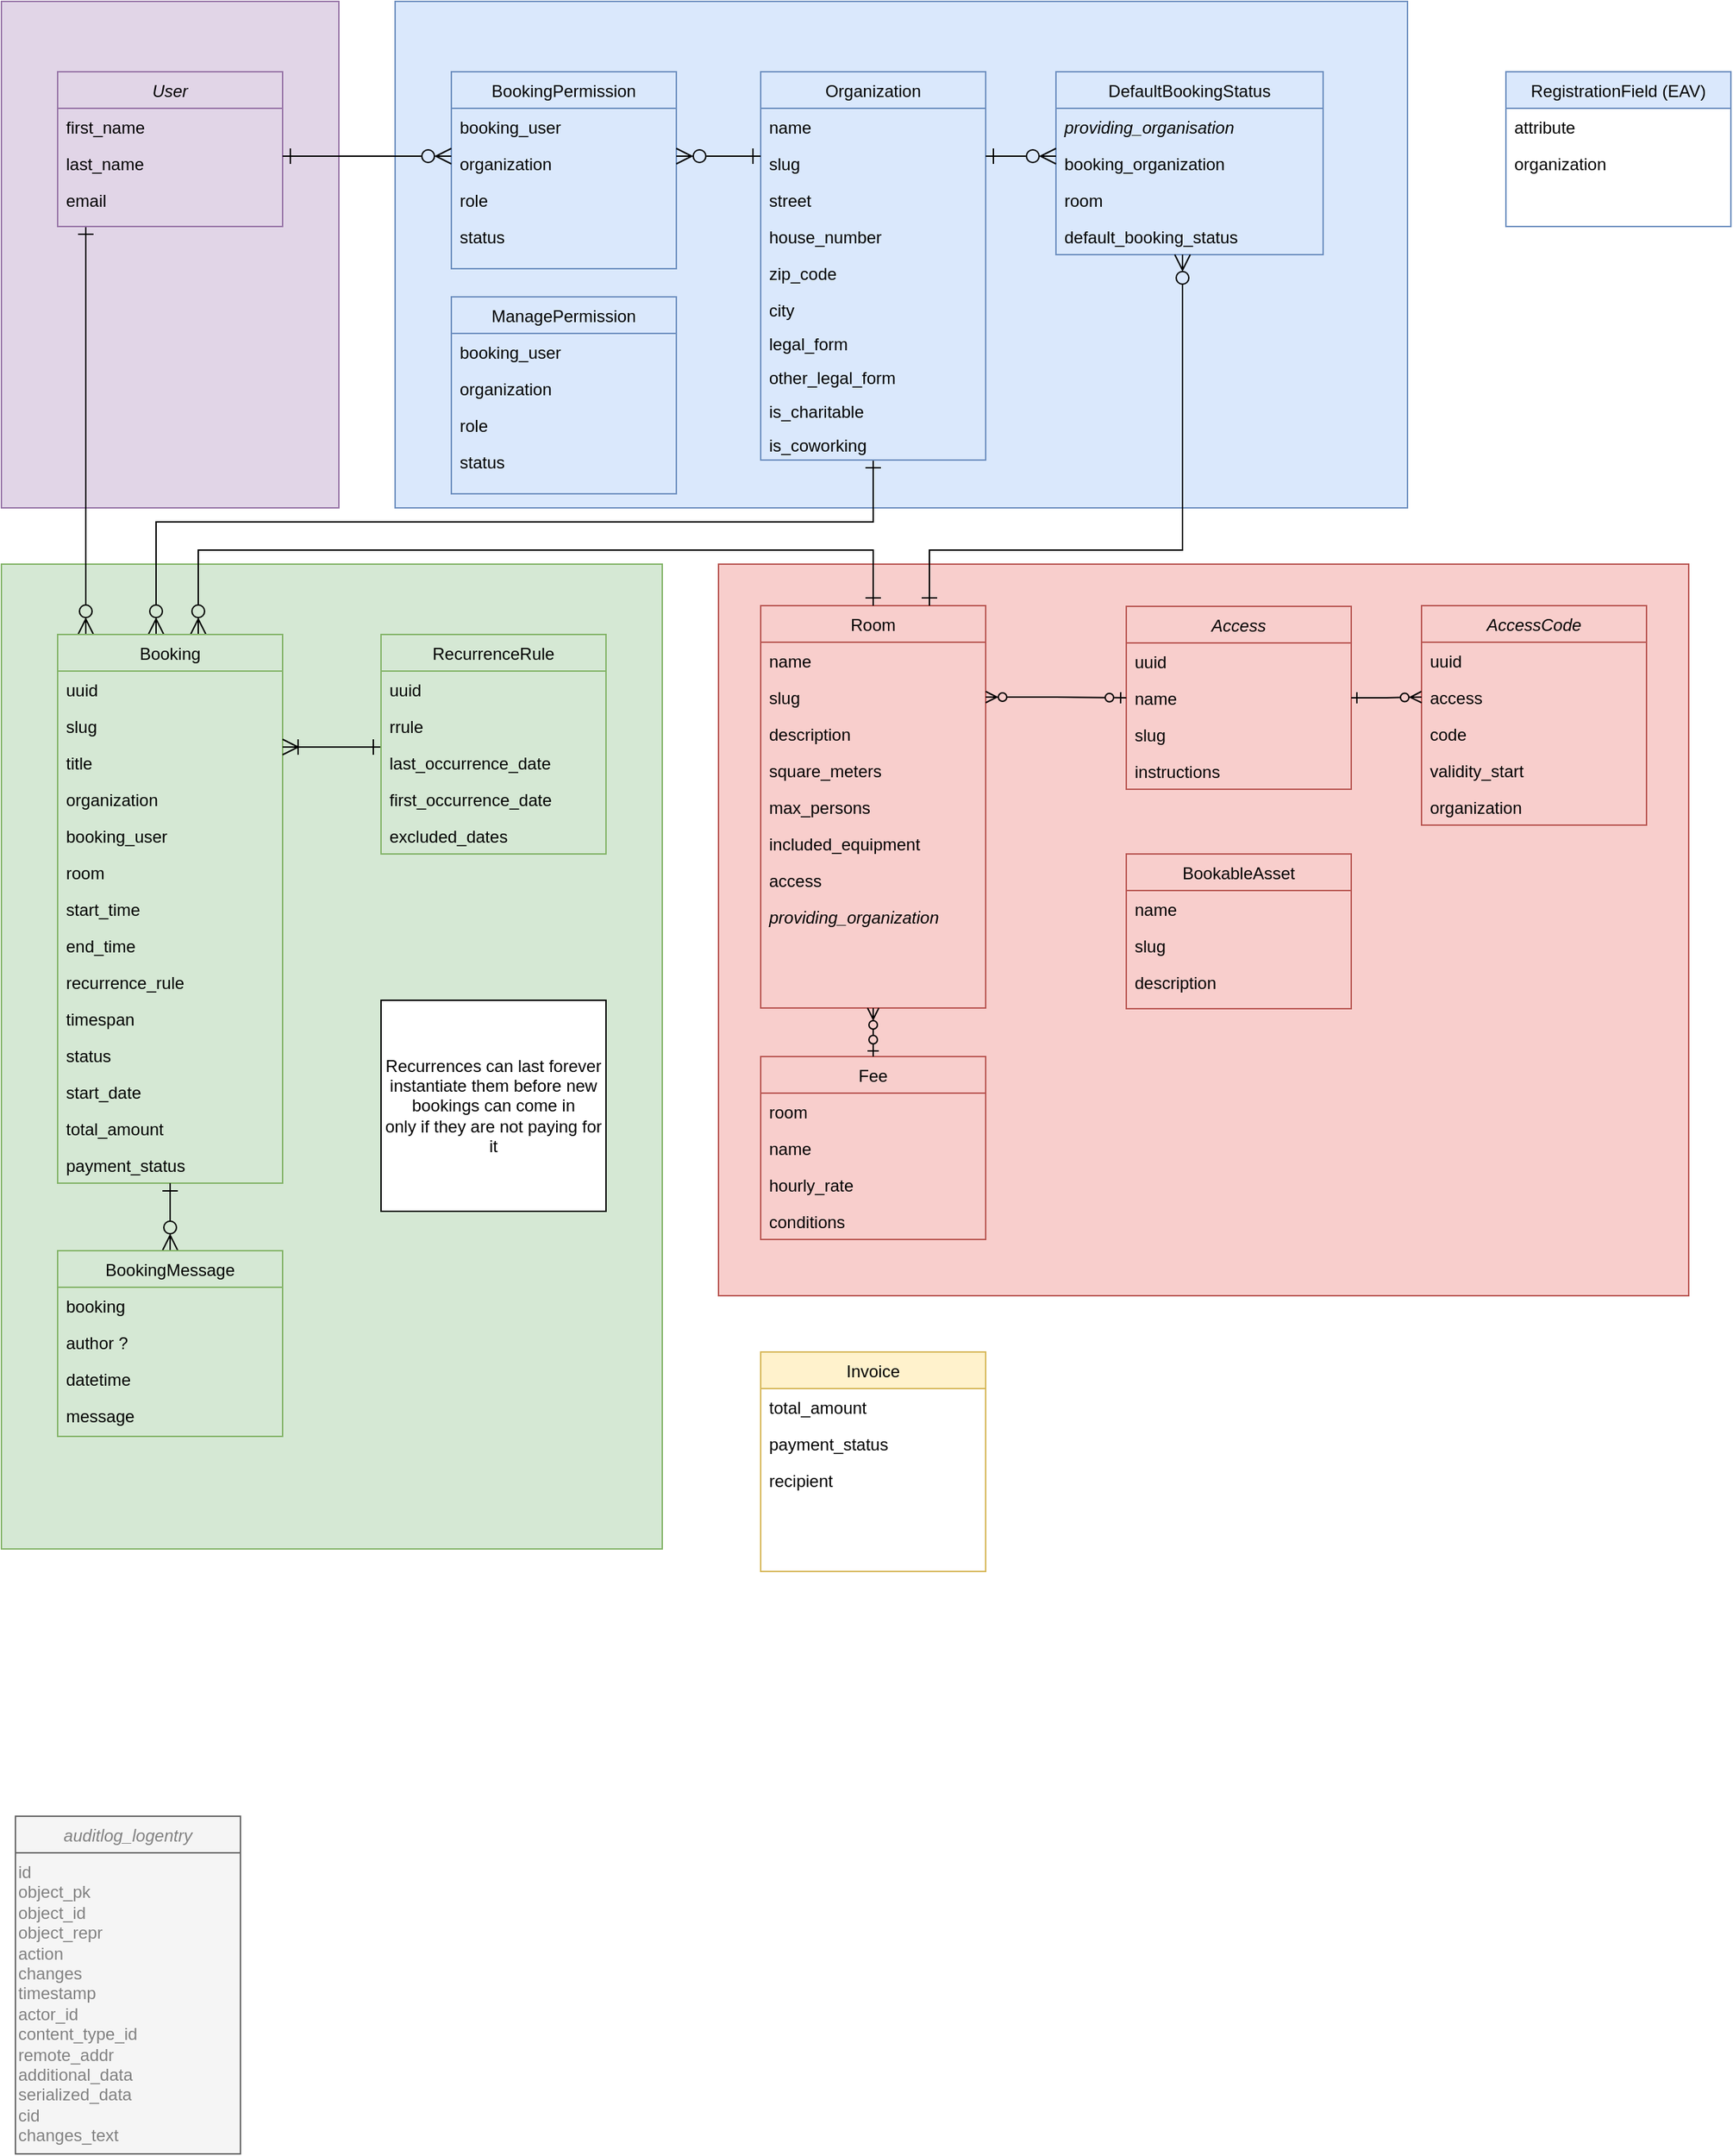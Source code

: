 <mxfile version="24.7.8">
  <diagram id="C5RBs43oDa-KdzZeNtuy" name="Page-1">
    <mxGraphModel dx="1364" dy="2012" grid="1" gridSize="10" guides="1" tooltips="1" connect="1" arrows="1" fold="1" page="1" pageScale="1" pageWidth="827" pageHeight="1169" math="0" shadow="0">
      <root>
        <mxCell id="WIyWlLk6GJQsqaUBKTNV-0" />
        <mxCell id="WIyWlLk6GJQsqaUBKTNV-1" parent="WIyWlLk6GJQsqaUBKTNV-0" />
        <mxCell id="gUlCqIXP9JMITf5L6wOI-34" value="" style="rounded=0;whiteSpace=wrap;html=1;fillColor=#dae8fc;strokeColor=#6c8ebf;" parent="WIyWlLk6GJQsqaUBKTNV-1" vertex="1">
          <mxGeometry x="360" y="-80" width="720" height="360" as="geometry" />
        </mxCell>
        <mxCell id="-uLNadK9ndLGcvB0rP6w-39" value="" style="whiteSpace=wrap;html=1;fillColor=#f8cecc;strokeColor=#b85450;" parent="WIyWlLk6GJQsqaUBKTNV-1" vertex="1">
          <mxGeometry x="590" y="320" width="690" height="520" as="geometry" />
        </mxCell>
        <mxCell id="gUlCqIXP9JMITf5L6wOI-33" value="" style="rounded=0;whiteSpace=wrap;html=1;fillColor=#e1d5e7;strokeColor=#9673a6;" parent="WIyWlLk6GJQsqaUBKTNV-1" vertex="1">
          <mxGeometry x="80" y="-80" width="240" height="360" as="geometry" />
        </mxCell>
        <mxCell id="gUlCqIXP9JMITf5L6wOI-31" value="" style="rounded=0;whiteSpace=wrap;html=1;fillColor=#d5e8d4;strokeColor=#82b366;" parent="WIyWlLk6GJQsqaUBKTNV-1" vertex="1">
          <mxGeometry x="80" y="320" width="470" height="700" as="geometry" />
        </mxCell>
        <mxCell id="dj7xR85I6lhgWHyXkmVj-39" style="edgeStyle=orthogonalEdgeStyle;rounded=0;orthogonalLoop=1;jettySize=auto;html=1;startArrow=ERone;startFill=0;endArrow=ERzeroToMany;endFill=0;endSize=9;startSize=9;" parent="WIyWlLk6GJQsqaUBKTNV-1" source="zkfFHV4jXpPFQw0GAbJ--0" target="P9tfZdVA_Q1qab-0Jz63-0" edge="1">
          <mxGeometry relative="1" as="geometry">
            <Array as="points">
              <mxPoint x="140" y="290" />
              <mxPoint x="140" y="290" />
            </Array>
            <mxPoint x="80" y="637" as="targetPoint" />
          </mxGeometry>
        </mxCell>
        <mxCell id="zkfFHV4jXpPFQw0GAbJ--0" value="User" style="swimlane;fontStyle=2;align=center;verticalAlign=top;childLayout=stackLayout;horizontal=1;startSize=26;horizontalStack=0;resizeParent=1;resizeLast=0;collapsible=1;marginBottom=0;rounded=0;shadow=0;strokeWidth=1;fillColor=#e1d5e7;strokeColor=#9673a6;" parent="WIyWlLk6GJQsqaUBKTNV-1" vertex="1">
          <mxGeometry x="120" y="-30" width="160" height="110" as="geometry">
            <mxRectangle x="230" y="140" width="160" height="26" as="alternateBounds" />
          </mxGeometry>
        </mxCell>
        <mxCell id="zkfFHV4jXpPFQw0GAbJ--1" value="first_name" style="text;align=left;verticalAlign=top;spacingLeft=4;spacingRight=4;overflow=hidden;rotatable=0;points=[[0,0.5],[1,0.5]];portConstraint=eastwest;" parent="zkfFHV4jXpPFQw0GAbJ--0" vertex="1">
          <mxGeometry y="26" width="160" height="26" as="geometry" />
        </mxCell>
        <mxCell id="zkfFHV4jXpPFQw0GAbJ--2" value="last_name" style="text;align=left;verticalAlign=top;spacingLeft=4;spacingRight=4;overflow=hidden;rotatable=0;points=[[0,0.5],[1,0.5]];portConstraint=eastwest;rounded=0;shadow=0;html=0;" parent="zkfFHV4jXpPFQw0GAbJ--0" vertex="1">
          <mxGeometry y="52" width="160" height="26" as="geometry" />
        </mxCell>
        <mxCell id="zkfFHV4jXpPFQw0GAbJ--3" value="email" style="text;align=left;verticalAlign=top;spacingLeft=4;spacingRight=4;overflow=hidden;rotatable=0;points=[[0,0.5],[1,0.5]];portConstraint=eastwest;rounded=0;shadow=0;html=0;" parent="zkfFHV4jXpPFQw0GAbJ--0" vertex="1">
          <mxGeometry y="78" width="160" height="26" as="geometry" />
        </mxCell>
        <mxCell id="gUlCqIXP9JMITf5L6wOI-28" style="edgeStyle=orthogonalEdgeStyle;rounded=0;orthogonalLoop=1;jettySize=auto;html=1;startArrow=ERone;startFill=0;endArrow=ERzeroToMany;endFill=0;endSize=9;startSize=9;exitX=0.5;exitY=1;exitDx=0;exitDy=0;" parent="WIyWlLk6GJQsqaUBKTNV-1" source="zkfFHV4jXpPFQw0GAbJ--17" target="P9tfZdVA_Q1qab-0Jz63-0" edge="1">
          <mxGeometry relative="1" as="geometry">
            <Array as="points">
              <mxPoint x="700" y="290" />
              <mxPoint x="190" y="290" />
            </Array>
            <mxPoint x="690" y="230" as="sourcePoint" />
            <mxPoint x="300" y="430.059" as="targetPoint" />
          </mxGeometry>
        </mxCell>
        <mxCell id="zkfFHV4jXpPFQw0GAbJ--17" value="Organization" style="swimlane;fontStyle=0;align=center;verticalAlign=top;childLayout=stackLayout;horizontal=1;startSize=26;horizontalStack=0;resizeParent=1;resizeLast=0;collapsible=1;marginBottom=0;rounded=0;shadow=0;strokeWidth=1;fillColor=#dae8fc;strokeColor=#6c8ebf;" parent="WIyWlLk6GJQsqaUBKTNV-1" vertex="1">
          <mxGeometry x="620" y="-30" width="160" height="276" as="geometry">
            <mxRectangle x="550" y="140" width="160" height="26" as="alternateBounds" />
          </mxGeometry>
        </mxCell>
        <mxCell id="zkfFHV4jXpPFQw0GAbJ--18" value="name" style="text;align=left;verticalAlign=top;spacingLeft=4;spacingRight=4;overflow=hidden;rotatable=0;points=[[0,0.5],[1,0.5]];portConstraint=eastwest;" parent="zkfFHV4jXpPFQw0GAbJ--17" vertex="1">
          <mxGeometry y="26" width="160" height="26" as="geometry" />
        </mxCell>
        <mxCell id="zkfFHV4jXpPFQw0GAbJ--19" value="slug" style="text;align=left;verticalAlign=top;spacingLeft=4;spacingRight=4;overflow=hidden;rotatable=0;points=[[0,0.5],[1,0.5]];portConstraint=eastwest;rounded=0;shadow=0;html=0;" parent="zkfFHV4jXpPFQw0GAbJ--17" vertex="1">
          <mxGeometry y="52" width="160" height="26" as="geometry" />
        </mxCell>
        <mxCell id="zkfFHV4jXpPFQw0GAbJ--20" value="street" style="text;align=left;verticalAlign=top;spacingLeft=4;spacingRight=4;overflow=hidden;rotatable=0;points=[[0,0.5],[1,0.5]];portConstraint=eastwest;rounded=0;shadow=0;html=0;" parent="zkfFHV4jXpPFQw0GAbJ--17" vertex="1">
          <mxGeometry y="78" width="160" height="26" as="geometry" />
        </mxCell>
        <mxCell id="zkfFHV4jXpPFQw0GAbJ--21" value="house_number" style="text;align=left;verticalAlign=top;spacingLeft=4;spacingRight=4;overflow=hidden;rotatable=0;points=[[0,0.5],[1,0.5]];portConstraint=eastwest;rounded=0;shadow=0;html=0;" parent="zkfFHV4jXpPFQw0GAbJ--17" vertex="1">
          <mxGeometry y="104" width="160" height="26" as="geometry" />
        </mxCell>
        <mxCell id="zkfFHV4jXpPFQw0GAbJ--22" value="zip_code" style="text;align=left;verticalAlign=top;spacingLeft=4;spacingRight=4;overflow=hidden;rotatable=0;points=[[0,0.5],[1,0.5]];portConstraint=eastwest;rounded=0;shadow=0;html=0;" parent="zkfFHV4jXpPFQw0GAbJ--17" vertex="1">
          <mxGeometry y="130" width="160" height="26" as="geometry" />
        </mxCell>
        <mxCell id="zkfFHV4jXpPFQw0GAbJ--24" value="city" style="text;align=left;verticalAlign=top;spacingLeft=4;spacingRight=4;overflow=hidden;rotatable=0;points=[[0,0.5],[1,0.5]];portConstraint=eastwest;" parent="zkfFHV4jXpPFQw0GAbJ--17" vertex="1">
          <mxGeometry y="156" width="160" height="24" as="geometry" />
        </mxCell>
        <mxCell id="gUlCqIXP9JMITf5L6wOI-27" value="legal_form" style="text;align=left;verticalAlign=top;spacingLeft=4;spacingRight=4;overflow=hidden;rotatable=0;points=[[0,0.5],[1,0.5]];portConstraint=eastwest;" parent="zkfFHV4jXpPFQw0GAbJ--17" vertex="1">
          <mxGeometry y="180" width="160" height="24" as="geometry" />
        </mxCell>
        <mxCell id="fr3Y-sPQw4IuHYkbtV4q-29" value="other_legal_form" style="text;align=left;verticalAlign=top;spacingLeft=4;spacingRight=4;overflow=hidden;rotatable=0;points=[[0,0.5],[1,0.5]];portConstraint=eastwest;" parent="zkfFHV4jXpPFQw0GAbJ--17" vertex="1">
          <mxGeometry y="204" width="160" height="24" as="geometry" />
        </mxCell>
        <mxCell id="fr3Y-sPQw4IuHYkbtV4q-41" value="is_charitable" style="text;align=left;verticalAlign=top;spacingLeft=4;spacingRight=4;overflow=hidden;rotatable=0;points=[[0,0.5],[1,0.5]];portConstraint=eastwest;" parent="zkfFHV4jXpPFQw0GAbJ--17" vertex="1">
          <mxGeometry y="228" width="160" height="24" as="geometry" />
        </mxCell>
        <mxCell id="88FL0zXMnvIBBJy27cDV-20" value="is_coworking" style="text;align=left;verticalAlign=top;spacingLeft=4;spacingRight=4;overflow=hidden;rotatable=0;points=[[0,0.5],[1,0.5]];portConstraint=eastwest;" parent="zkfFHV4jXpPFQw0GAbJ--17" vertex="1">
          <mxGeometry y="252" width="160" height="24" as="geometry" />
        </mxCell>
        <mxCell id="dj7xR85I6lhgWHyXkmVj-20" value="Room" style="swimlane;fontStyle=0;align=center;verticalAlign=top;childLayout=stackLayout;horizontal=1;startSize=26;horizontalStack=0;resizeParent=1;resizeLast=0;collapsible=1;marginBottom=0;rounded=0;shadow=0;strokeWidth=1;fillColor=#f8cecc;strokeColor=#b85450;" parent="WIyWlLk6GJQsqaUBKTNV-1" vertex="1">
          <mxGeometry x="620" y="349.5" width="160" height="286" as="geometry">
            <mxRectangle x="600" y="599" width="160" height="26" as="alternateBounds" />
          </mxGeometry>
        </mxCell>
        <mxCell id="dj7xR85I6lhgWHyXkmVj-21" value="name" style="text;align=left;verticalAlign=top;spacingLeft=4;spacingRight=4;overflow=hidden;rotatable=0;points=[[0,0.5],[1,0.5]];portConstraint=eastwest;" parent="dj7xR85I6lhgWHyXkmVj-20" vertex="1">
          <mxGeometry y="26" width="160" height="26" as="geometry" />
        </mxCell>
        <mxCell id="dj7xR85I6lhgWHyXkmVj-22" value="slug" style="text;align=left;verticalAlign=top;spacingLeft=4;spacingRight=4;overflow=hidden;rotatable=0;points=[[0,0.5],[1,0.5]];portConstraint=eastwest;rounded=0;shadow=0;html=0;" parent="dj7xR85I6lhgWHyXkmVj-20" vertex="1">
          <mxGeometry y="52" width="160" height="26" as="geometry" />
        </mxCell>
        <mxCell id="dj7xR85I6lhgWHyXkmVj-23" value="description" style="text;align=left;verticalAlign=top;spacingLeft=4;spacingRight=4;overflow=hidden;rotatable=0;points=[[0,0.5],[1,0.5]];portConstraint=eastwest;rounded=0;shadow=0;html=0;" parent="dj7xR85I6lhgWHyXkmVj-20" vertex="1">
          <mxGeometry y="78" width="160" height="26" as="geometry" />
        </mxCell>
        <mxCell id="dj7xR85I6lhgWHyXkmVj-24" value="square_meters" style="text;align=left;verticalAlign=top;spacingLeft=4;spacingRight=4;overflow=hidden;rotatable=0;points=[[0,0.5],[1,0.5]];portConstraint=eastwest;rounded=0;shadow=0;html=0;" parent="dj7xR85I6lhgWHyXkmVj-20" vertex="1">
          <mxGeometry y="104" width="160" height="26" as="geometry" />
        </mxCell>
        <mxCell id="dj7xR85I6lhgWHyXkmVj-25" value="max_persons" style="text;align=left;verticalAlign=top;spacingLeft=4;spacingRight=4;overflow=hidden;rotatable=0;points=[[0,0.5],[1,0.5]];portConstraint=eastwest;rounded=0;shadow=0;html=0;" parent="dj7xR85I6lhgWHyXkmVj-20" vertex="1">
          <mxGeometry y="130" width="160" height="26" as="geometry" />
        </mxCell>
        <mxCell id="dj7xR85I6lhgWHyXkmVj-28" value="included_equipment" style="text;align=left;verticalAlign=top;spacingLeft=4;spacingRight=4;overflow=hidden;rotatable=0;points=[[0,0.5],[1,0.5]];portConstraint=eastwest;rounded=0;shadow=0;html=0;" parent="dj7xR85I6lhgWHyXkmVj-20" vertex="1">
          <mxGeometry y="156" width="160" height="26" as="geometry" />
        </mxCell>
        <mxCell id="rxRnAsuAhRizY2Do72dV-26" value="access" style="text;align=left;verticalAlign=top;spacingLeft=4;spacingRight=4;overflow=hidden;rotatable=0;points=[[0,0.5],[1,0.5]];portConstraint=eastwest;rounded=0;shadow=0;html=0;" parent="dj7xR85I6lhgWHyXkmVj-20" vertex="1">
          <mxGeometry y="182" width="160" height="26" as="geometry" />
        </mxCell>
        <mxCell id="88FL0zXMnvIBBJy27cDV-23" value="providing_organization" style="text;align=left;verticalAlign=top;spacingLeft=4;spacingRight=4;overflow=hidden;rotatable=0;points=[[0,0.5],[1,0.5]];portConstraint=eastwest;rounded=0;shadow=0;textShadow=0;fontStyle=2;fontSize=12;" parent="dj7xR85I6lhgWHyXkmVj-20" vertex="1">
          <mxGeometry y="208" width="160" height="26" as="geometry" />
        </mxCell>
        <mxCell id="dj7xR85I6lhgWHyXkmVj-30" style="edgeStyle=orthogonalEdgeStyle;rounded=0;orthogonalLoop=1;jettySize=auto;html=1;startArrow=ERzeroToMany;startFill=0;endArrow=ERone;endFill=0;endSize=9;startSize=9;" parent="WIyWlLk6GJQsqaUBKTNV-1" source="P9tfZdVA_Q1qab-0Jz63-0" target="dj7xR85I6lhgWHyXkmVj-20" edge="1">
          <mxGeometry relative="1" as="geometry">
            <mxPoint x="480" y="689" as="sourcePoint" />
            <Array as="points">
              <mxPoint x="220" y="310" />
            </Array>
            <mxPoint x="920" y="-70" as="targetPoint" />
          </mxGeometry>
        </mxCell>
        <mxCell id="16" value="auditlog_logentry" style="swimlane;fontStyle=2;align=center;verticalAlign=top;childLayout=stackLayout;horizontal=1;startSize=26;horizontalStack=0;resizeParent=1;resizeLast=0;collapsible=1;marginBottom=0;rounded=0;shadow=0;strokeWidth=1;fillColor=#f5f5f5;strokeColor=#666666;fontColor=#808080;" parent="WIyWlLk6GJQsqaUBKTNV-1" vertex="1">
          <mxGeometry x="90" y="1210" width="160" height="240" as="geometry">
            <mxRectangle x="230" y="140" width="160" height="26" as="alternateBounds" />
          </mxGeometry>
        </mxCell>
        <mxCell id="20" value="id&#xa;object_pk&#xa;object_id&#xa;object_repr&#xa;action&#xa;changes&#xa;timestamp&#xa;actor_id&#xa;content_type_id&#xa;remote_addr&#xa;additional_data&#xa;serialized_data&#xa;cid&#xa;changes_text" style="text;whiteSpace=wrap;fillColor=#f5f5f5;fontColor=#808080;strokeColor=#666666;" parent="16" vertex="1">
          <mxGeometry y="26" width="160" height="214" as="geometry" />
        </mxCell>
        <mxCell id="P9tfZdVA_Q1qab-0Jz63-0" value="Booking" style="swimlane;fontStyle=0;align=center;verticalAlign=top;childLayout=stackLayout;horizontal=1;startSize=26;horizontalStack=0;resizeParent=1;resizeLast=0;collapsible=1;marginBottom=0;rounded=0;shadow=0;strokeWidth=1;fillColor=#d5e8d4;strokeColor=#82b366;" parent="WIyWlLk6GJQsqaUBKTNV-1" vertex="1">
          <mxGeometry x="120" y="370" width="160" height="390" as="geometry">
            <mxRectangle x="550" y="140" width="160" height="26" as="alternateBounds" />
          </mxGeometry>
        </mxCell>
        <mxCell id="P9tfZdVA_Q1qab-0Jz63-1" value="uuid" style="text;align=left;verticalAlign=top;spacingLeft=4;spacingRight=4;overflow=hidden;rotatable=0;points=[[0,0.5],[1,0.5]];portConstraint=eastwest;" parent="P9tfZdVA_Q1qab-0Jz63-0" vertex="1">
          <mxGeometry y="26" width="160" height="26" as="geometry" />
        </mxCell>
        <mxCell id="162lV3v6BoIrxy8x_6K8-25" value="slug" style="text;align=left;verticalAlign=top;spacingLeft=4;spacingRight=4;overflow=hidden;rotatable=0;points=[[0,0.5],[1,0.5]];portConstraint=eastwest;" parent="P9tfZdVA_Q1qab-0Jz63-0" vertex="1">
          <mxGeometry y="52" width="160" height="26" as="geometry" />
        </mxCell>
        <mxCell id="P9tfZdVA_Q1qab-0Jz63-2" value="title" style="text;align=left;verticalAlign=top;spacingLeft=4;spacingRight=4;overflow=hidden;rotatable=0;points=[[0,0.5],[1,0.5]];portConstraint=eastwest;" parent="P9tfZdVA_Q1qab-0Jz63-0" vertex="1">
          <mxGeometry y="78" width="160" height="26" as="geometry" />
        </mxCell>
        <mxCell id="P9tfZdVA_Q1qab-0Jz63-3" value="organization" style="text;align=left;verticalAlign=top;spacingLeft=4;spacingRight=4;overflow=hidden;rotatable=0;points=[[0,0.5],[1,0.5]];portConstraint=eastwest;" parent="P9tfZdVA_Q1qab-0Jz63-0" vertex="1">
          <mxGeometry y="104" width="160" height="26" as="geometry" />
        </mxCell>
        <mxCell id="P9tfZdVA_Q1qab-0Jz63-4" value="booking_user" style="text;align=left;verticalAlign=top;spacingLeft=4;spacingRight=4;overflow=hidden;rotatable=0;points=[[0,0.5],[1,0.5]];portConstraint=eastwest;" parent="P9tfZdVA_Q1qab-0Jz63-0" vertex="1">
          <mxGeometry y="130" width="160" height="26" as="geometry" />
        </mxCell>
        <mxCell id="DHsyRq-7OZb0GiJfyIvF-25" value="room" style="text;align=left;verticalAlign=top;spacingLeft=4;spacingRight=4;overflow=hidden;rotatable=0;points=[[0,0.5],[1,0.5]];portConstraint=eastwest;" parent="P9tfZdVA_Q1qab-0Jz63-0" vertex="1">
          <mxGeometry y="156" width="160" height="26" as="geometry" />
        </mxCell>
        <mxCell id="DHsyRq-7OZb0GiJfyIvF-22" value="start_time" style="text;align=left;verticalAlign=top;spacingLeft=4;spacingRight=4;overflow=hidden;rotatable=0;points=[[0,0.5],[1,0.5]];portConstraint=eastwest;" parent="P9tfZdVA_Q1qab-0Jz63-0" vertex="1">
          <mxGeometry y="182" width="160" height="26" as="geometry" />
        </mxCell>
        <mxCell id="DHsyRq-7OZb0GiJfyIvF-28" value="end_time" style="text;align=left;verticalAlign=top;spacingLeft=4;spacingRight=4;overflow=hidden;rotatable=0;points=[[0,0.5],[1,0.5]];portConstraint=eastwest;" parent="P9tfZdVA_Q1qab-0Jz63-0" vertex="1">
          <mxGeometry y="208" width="160" height="26" as="geometry" />
        </mxCell>
        <mxCell id="DHsyRq-7OZb0GiJfyIvF-27" value="recurrence_rule" style="text;align=left;verticalAlign=top;spacingLeft=4;spacingRight=4;overflow=hidden;rotatable=0;points=[[0,0.5],[1,0.5]];portConstraint=eastwest;" parent="P9tfZdVA_Q1qab-0Jz63-0" vertex="1">
          <mxGeometry y="234" width="160" height="26" as="geometry" />
        </mxCell>
        <mxCell id="P9tfZdVA_Q1qab-0Jz63-12" value="timespan" style="text;align=left;verticalAlign=top;spacingLeft=4;spacingRight=4;overflow=hidden;rotatable=0;points=[[0,0.5],[1,0.5]];portConstraint=eastwest;rounded=0;shadow=0;html=0;" parent="P9tfZdVA_Q1qab-0Jz63-0" vertex="1">
          <mxGeometry y="260" width="160" height="26" as="geometry" />
        </mxCell>
        <mxCell id="P9tfZdVA_Q1qab-0Jz63-16" value="status&#xa;" style="text;align=left;verticalAlign=top;spacingLeft=4;spacingRight=4;overflow=hidden;rotatable=0;points=[[0,0.5],[1,0.5]];portConstraint=eastwest;rounded=0;shadow=0;html=0;" parent="P9tfZdVA_Q1qab-0Jz63-0" vertex="1">
          <mxGeometry y="286" width="160" height="26" as="geometry" />
        </mxCell>
        <mxCell id="162lV3v6BoIrxy8x_6K8-20" value="start_date" style="text;align=left;verticalAlign=top;spacingLeft=4;spacingRight=4;overflow=hidden;rotatable=0;points=[[0,0.5],[1,0.5]];portConstraint=eastwest;rounded=0;shadow=0;html=0;" parent="P9tfZdVA_Q1qab-0Jz63-0" vertex="1">
          <mxGeometry y="312" width="160" height="26" as="geometry" />
        </mxCell>
        <mxCell id="u3_TUG0RWrw570AfvNK--21" value="total_amount" style="text;align=left;verticalAlign=top;spacingLeft=4;spacingRight=4;overflow=hidden;rotatable=0;points=[[0,0.5],[1,0.5]];portConstraint=eastwest;rounded=0;shadow=0;html=0;" parent="P9tfZdVA_Q1qab-0Jz63-0" vertex="1">
          <mxGeometry y="338" width="160" height="26" as="geometry" />
        </mxCell>
        <mxCell id="u3_TUG0RWrw570AfvNK--22" value="payment_status" style="text;align=left;verticalAlign=top;spacingLeft=4;spacingRight=4;overflow=hidden;rotatable=0;points=[[0,0.5],[1,0.5]];portConstraint=eastwest;rounded=0;shadow=0;html=0;" parent="P9tfZdVA_Q1qab-0Jz63-0" vertex="1">
          <mxGeometry y="364" width="160" height="26" as="geometry" />
        </mxCell>
        <mxCell id="14" style="edgeStyle=orthogonalEdgeStyle;rounded=0;orthogonalLoop=1;jettySize=auto;html=1;startArrow=ERzeroToMany;startFill=0;endArrow=ERone;endFill=0;endSize=9;startSize=9;" parent="WIyWlLk6GJQsqaUBKTNV-1" source="dj7xR85I6lhgWHyXkmVj-100" target="P9tfZdVA_Q1qab-0Jz63-0" edge="1">
          <mxGeometry relative="1" as="geometry">
            <mxPoint x="480" y="706.41" as="sourcePoint" />
            <mxPoint x="636.16" y="330.0" as="targetPoint" />
            <Array as="points">
              <mxPoint x="180" y="630" />
              <mxPoint x="180" y="630" />
            </Array>
          </mxGeometry>
        </mxCell>
        <mxCell id="gUlCqIXP9JMITf5L6wOI-32" value="" style="edgeStyle=orthogonalEdgeStyle;rounded=0;orthogonalLoop=1;jettySize=auto;html=1;startArrow=ERoneToMany;startFill=0;endArrow=ERone;endFill=0;endSize=9;startSize=9;" parent="WIyWlLk6GJQsqaUBKTNV-1" source="P9tfZdVA_Q1qab-0Jz63-0" target="rxRnAsuAhRizY2Do72dV-41" edge="1">
          <mxGeometry relative="1" as="geometry">
            <mxPoint x="480" y="715" as="sourcePoint" />
            <mxPoint x="360" y="565" as="targetPoint" />
            <Array as="points">
              <mxPoint x="300" y="450" />
              <mxPoint x="300" y="450" />
            </Array>
          </mxGeometry>
        </mxCell>
        <mxCell id="dj7xR85I6lhgWHyXkmVj-100" value="BookingMessage" style="swimlane;fontStyle=0;align=center;verticalAlign=top;childLayout=stackLayout;horizontal=1;startSize=26;horizontalStack=0;resizeParent=1;resizeLast=0;collapsible=1;marginBottom=0;rounded=0;shadow=0;strokeWidth=1;fillColor=#d5e8d4;strokeColor=#82b366;" parent="WIyWlLk6GJQsqaUBKTNV-1" vertex="1">
          <mxGeometry x="120" y="808" width="160" height="132" as="geometry">
            <mxRectangle x="550" y="140" width="160" height="26" as="alternateBounds" />
          </mxGeometry>
        </mxCell>
        <mxCell id="dj7xR85I6lhgWHyXkmVj-101" value="booking" style="text;align=left;verticalAlign=top;spacingLeft=4;spacingRight=4;overflow=hidden;rotatable=0;points=[[0,0.5],[1,0.5]];portConstraint=eastwest;" parent="dj7xR85I6lhgWHyXkmVj-100" vertex="1">
          <mxGeometry y="26" width="160" height="26" as="geometry" />
        </mxCell>
        <mxCell id="dj7xR85I6lhgWHyXkmVj-102" value="author ?" style="text;align=left;verticalAlign=top;spacingLeft=4;spacingRight=4;overflow=hidden;rotatable=0;points=[[0,0.5],[1,0.5]];portConstraint=eastwest;rounded=0;shadow=0;html=0;" parent="dj7xR85I6lhgWHyXkmVj-100" vertex="1">
          <mxGeometry y="52" width="160" height="26" as="geometry" />
        </mxCell>
        <mxCell id="dj7xR85I6lhgWHyXkmVj-103" value="datetime" style="text;align=left;verticalAlign=top;spacingLeft=4;spacingRight=4;overflow=hidden;rotatable=0;points=[[0,0.5],[1,0.5]];portConstraint=eastwest;rounded=0;shadow=0;html=0;" parent="dj7xR85I6lhgWHyXkmVj-100" vertex="1">
          <mxGeometry y="78" width="160" height="26" as="geometry" />
        </mxCell>
        <mxCell id="dj7xR85I6lhgWHyXkmVj-104" value="message" style="text;align=left;verticalAlign=top;spacingLeft=4;spacingRight=4;overflow=hidden;rotatable=0;points=[[0,0.5],[1,0.5]];portConstraint=eastwest;rounded=0;shadow=0;html=0;" parent="dj7xR85I6lhgWHyXkmVj-100" vertex="1">
          <mxGeometry y="104" width="160" height="26" as="geometry" />
        </mxCell>
        <mxCell id="-uLNadK9ndLGcvB0rP6w-27" value="DefaultBookingStatus" style="swimlane;fontStyle=0;align=center;verticalAlign=top;childLayout=stackLayout;horizontal=1;startSize=26;horizontalStack=0;resizeParent=1;resizeLast=0;collapsible=1;marginBottom=0;rounded=0;shadow=0;strokeWidth=1;fillColor=#dae8fc;strokeColor=#6c8ebf;" parent="WIyWlLk6GJQsqaUBKTNV-1" vertex="1">
          <mxGeometry x="830" y="-30" width="190" height="130" as="geometry">
            <mxRectangle x="550" y="140" width="160" height="26" as="alternateBounds" />
          </mxGeometry>
        </mxCell>
        <mxCell id="-uLNadK9ndLGcvB0rP6w-28" value="providing_organisation" style="text;align=left;verticalAlign=top;spacingLeft=4;spacingRight=4;overflow=hidden;rotatable=0;points=[[0,0.5],[1,0.5]];portConstraint=eastwest;fontStyle=2" parent="-uLNadK9ndLGcvB0rP6w-27" vertex="1">
          <mxGeometry y="26" width="190" height="26" as="geometry" />
        </mxCell>
        <mxCell id="88FL0zXMnvIBBJy27cDV-21" value="booking_organization" style="text;align=left;verticalAlign=top;spacingLeft=4;spacingRight=4;overflow=hidden;rotatable=0;points=[[0,0.5],[1,0.5]];portConstraint=eastwest;" parent="-uLNadK9ndLGcvB0rP6w-27" vertex="1">
          <mxGeometry y="52" width="190" height="26" as="geometry" />
        </mxCell>
        <mxCell id="-uLNadK9ndLGcvB0rP6w-29" value="room" style="text;align=left;verticalAlign=top;spacingLeft=4;spacingRight=4;overflow=hidden;rotatable=0;points=[[0,0.5],[1,0.5]];portConstraint=eastwest;rounded=0;shadow=0;html=0;" parent="-uLNadK9ndLGcvB0rP6w-27" vertex="1">
          <mxGeometry y="78" width="190" height="26" as="geometry" />
        </mxCell>
        <mxCell id="NxDr_np-HnYLJz2wNENO-20" value="default_booking_status" style="text;align=left;verticalAlign=top;spacingLeft=4;spacingRight=4;overflow=hidden;rotatable=0;points=[[0,0.5],[1,0.5]];portConstraint=eastwest;rounded=0;shadow=0;html=0;" parent="-uLNadK9ndLGcvB0rP6w-27" vertex="1">
          <mxGeometry y="104" width="190" height="26" as="geometry" />
        </mxCell>
        <mxCell id="-uLNadK9ndLGcvB0rP6w-36" style="edgeStyle=orthogonalEdgeStyle;rounded=0;orthogonalLoop=1;jettySize=auto;html=1;startArrow=ERzeroToMany;startFill=0;endArrow=ERone;endFill=0;strokeWidth=1;endSize=9;startSize=9;" parent="WIyWlLk6GJQsqaUBKTNV-1" source="-uLNadK9ndLGcvB0rP6w-27" target="zkfFHV4jXpPFQw0GAbJ--17" edge="1">
          <mxGeometry relative="1" as="geometry">
            <Array as="points">
              <mxPoint x="800" y="30" />
              <mxPoint x="800" y="30" />
            </Array>
          </mxGeometry>
        </mxCell>
        <mxCell id="-uLNadK9ndLGcvB0rP6w-37" style="edgeStyle=orthogonalEdgeStyle;rounded=0;orthogonalLoop=1;jettySize=auto;html=1;startArrow=ERone;startFill=0;endArrow=ERzeroToMany;endFill=0;strokeWidth=1;curved=0;endSize=9;startSize=9;" parent="WIyWlLk6GJQsqaUBKTNV-1" source="dj7xR85I6lhgWHyXkmVj-20" target="-uLNadK9ndLGcvB0rP6w-27" edge="1">
          <mxGeometry relative="1" as="geometry">
            <mxPoint x="1190" y="20" as="sourcePoint" />
            <mxPoint x="1020" y="20" as="targetPoint" />
            <Array as="points">
              <mxPoint x="740" y="310" />
              <mxPoint x="920" y="310" />
            </Array>
          </mxGeometry>
        </mxCell>
        <mxCell id="-uLNadK9ndLGcvB0rP6w-41" value="BookingPermission" style="swimlane;fontStyle=0;align=center;verticalAlign=top;childLayout=stackLayout;horizontal=1;startSize=26;horizontalStack=0;resizeParent=1;resizeLast=0;collapsible=1;marginBottom=0;rounded=0;shadow=0;strokeWidth=1;fillColor=#dae8fc;strokeColor=#6c8ebf;" parent="WIyWlLk6GJQsqaUBKTNV-1" vertex="1">
          <mxGeometry x="400" y="-30" width="160" height="140" as="geometry">
            <mxRectangle x="550" y="140" width="160" height="26" as="alternateBounds" />
          </mxGeometry>
        </mxCell>
        <mxCell id="-uLNadK9ndLGcvB0rP6w-42" value="booking_user" style="text;align=left;verticalAlign=top;spacingLeft=4;spacingRight=4;overflow=hidden;rotatable=0;points=[[0,0.5],[1,0.5]];portConstraint=eastwest;" parent="-uLNadK9ndLGcvB0rP6w-41" vertex="1">
          <mxGeometry y="26" width="160" height="26" as="geometry" />
        </mxCell>
        <mxCell id="-uLNadK9ndLGcvB0rP6w-43" value="organization" style="text;align=left;verticalAlign=top;spacingLeft=4;spacingRight=4;overflow=hidden;rotatable=0;points=[[0,0.5],[1,0.5]];portConstraint=eastwest;rounded=0;shadow=0;html=0;" parent="-uLNadK9ndLGcvB0rP6w-41" vertex="1">
          <mxGeometry y="52" width="160" height="26" as="geometry" />
        </mxCell>
        <mxCell id="-uLNadK9ndLGcvB0rP6w-44" value="role" style="text;align=left;verticalAlign=top;spacingLeft=4;spacingRight=4;overflow=hidden;rotatable=0;points=[[0,0.5],[1,0.5]];portConstraint=eastwest;rounded=0;shadow=0;html=0;" parent="-uLNadK9ndLGcvB0rP6w-41" vertex="1">
          <mxGeometry y="78" width="160" height="26" as="geometry" />
        </mxCell>
        <object label="status" Kommentar="requestet, acceptet, revoked" placeholders="1" id="comment">
          <mxCell style="text;align=left;verticalAlign=top;spacingLeft=4;spacingRight=4;overflow=hidden;rotatable=0;points=[[0,0.5],[1,0.5]];portConstraint=eastwest;rounded=0;shadow=0;html=0;" parent="-uLNadK9ndLGcvB0rP6w-41" vertex="1">
            <mxGeometry y="104" width="160" height="26" as="geometry" />
          </mxCell>
        </object>
        <mxCell id="-uLNadK9ndLGcvB0rP6w-50" style="edgeStyle=orthogonalEdgeStyle;rounded=0;orthogonalLoop=1;jettySize=auto;html=1;startArrow=ERone;startFill=0;endSize=9;startSize=9;endArrow=ERzeroToMany;endFill=0;" parent="WIyWlLk6GJQsqaUBKTNV-1" source="zkfFHV4jXpPFQw0GAbJ--0" target="-uLNadK9ndLGcvB0rP6w-41" edge="1">
          <mxGeometry relative="1" as="geometry">
            <Array as="points">
              <mxPoint x="320" y="30" />
              <mxPoint x="320" y="30" />
            </Array>
          </mxGeometry>
        </mxCell>
        <mxCell id="-uLNadK9ndLGcvB0rP6w-51" style="edgeStyle=orthogonalEdgeStyle;rounded=0;orthogonalLoop=1;jettySize=auto;html=1;startArrow=ERzeroToMany;startFill=0;endArrow=ERone;endFill=0;endSize=9;startSize=9;" parent="WIyWlLk6GJQsqaUBKTNV-1" source="-uLNadK9ndLGcvB0rP6w-41" target="zkfFHV4jXpPFQw0GAbJ--17" edge="1">
          <mxGeometry relative="1" as="geometry">
            <Array as="points">
              <mxPoint x="600" y="30" />
              <mxPoint x="600" y="30" />
            </Array>
          </mxGeometry>
        </mxCell>
        <mxCell id="4ImAAEsBANH0iSqSUmN2-21" value="Fee" style="swimlane;fontStyle=0;align=center;verticalAlign=top;childLayout=stackLayout;horizontal=1;startSize=26;horizontalStack=0;resizeParent=1;resizeLast=0;collapsible=1;marginBottom=0;rounded=0;shadow=0;strokeWidth=1;fillColor=#f8cecc;strokeColor=#b85450;" parent="WIyWlLk6GJQsqaUBKTNV-1" vertex="1">
          <mxGeometry x="620" y="670" width="160" height="130" as="geometry">
            <mxRectangle x="550" y="140" width="160" height="26" as="alternateBounds" />
          </mxGeometry>
        </mxCell>
        <mxCell id="4ImAAEsBANH0iSqSUmN2-25" value="room" style="text;align=left;verticalAlign=top;spacingLeft=4;spacingRight=4;overflow=hidden;rotatable=0;points=[[0,0.5],[1,0.5]];portConstraint=eastwest;rounded=0;shadow=0;html=0;" parent="4ImAAEsBANH0iSqSUmN2-21" vertex="1">
          <mxGeometry y="26" width="160" height="26" as="geometry" />
        </mxCell>
        <mxCell id="4ImAAEsBANH0iSqSUmN2-26" value="name" style="text;align=left;verticalAlign=top;spacingLeft=4;spacingRight=4;overflow=hidden;rotatable=0;points=[[0,0.5],[1,0.5]];portConstraint=eastwest;rounded=0;shadow=0;html=0;" parent="4ImAAEsBANH0iSqSUmN2-21" vertex="1">
          <mxGeometry y="52" width="160" height="26" as="geometry" />
        </mxCell>
        <mxCell id="4ImAAEsBANH0iSqSUmN2-27" value="hourly_rate" style="text;align=left;verticalAlign=top;spacingLeft=4;spacingRight=4;overflow=hidden;rotatable=0;points=[[0,0.5],[1,0.5]];portConstraint=eastwest;rounded=0;shadow=0;html=0;" parent="4ImAAEsBANH0iSqSUmN2-21" vertex="1">
          <mxGeometry y="78" width="160" height="26" as="geometry" />
        </mxCell>
        <mxCell id="fRt8-9LWnYG12Too4_bk-40" value="conditions" style="text;align=left;verticalAlign=top;spacingLeft=4;spacingRight=4;overflow=hidden;rotatable=0;points=[[0,0.5],[1,0.5]];portConstraint=eastwest;rounded=0;shadow=0;html=0;" parent="4ImAAEsBANH0iSqSUmN2-21" vertex="1">
          <mxGeometry y="104" width="160" height="26" as="geometry" />
        </mxCell>
        <mxCell id="DHsyRq-7OZb0GiJfyIvF-54" value="Access" style="swimlane;fontStyle=2;align=center;verticalAlign=top;childLayout=stackLayout;horizontal=1;startSize=26;horizontalStack=0;resizeParent=1;resizeLast=0;collapsible=1;marginBottom=0;rounded=0;shadow=0;strokeWidth=1;fillColor=#f8cecc;strokeColor=#b85450;" parent="WIyWlLk6GJQsqaUBKTNV-1" vertex="1">
          <mxGeometry x="880" y="350" width="160" height="130" as="geometry">
            <mxRectangle x="600" y="599" width="160" height="26" as="alternateBounds" />
          </mxGeometry>
        </mxCell>
        <mxCell id="rxRnAsuAhRizY2Do72dV-72" value="uuid" style="text;align=left;verticalAlign=top;spacingLeft=4;spacingRight=4;overflow=hidden;rotatable=0;points=[[0,0.5],[1,0.5]];portConstraint=eastwest;" parent="DHsyRq-7OZb0GiJfyIvF-54" vertex="1">
          <mxGeometry y="26" width="160" height="26" as="geometry" />
        </mxCell>
        <mxCell id="DHsyRq-7OZb0GiJfyIvF-68" value="name" style="text;align=left;verticalAlign=top;spacingLeft=4;spacingRight=4;overflow=hidden;rotatable=0;points=[[0,0.5],[1,0.5]];portConstraint=eastwest;" parent="DHsyRq-7OZb0GiJfyIvF-54" vertex="1">
          <mxGeometry y="52" width="160" height="26" as="geometry" />
        </mxCell>
        <mxCell id="rxRnAsuAhRizY2Do72dV-73" value="slug" style="text;align=left;verticalAlign=top;spacingLeft=4;spacingRight=4;overflow=hidden;rotatable=0;points=[[0,0.5],[1,0.5]];portConstraint=eastwest;" parent="DHsyRq-7OZb0GiJfyIvF-54" vertex="1">
          <mxGeometry y="78" width="160" height="26" as="geometry" />
        </mxCell>
        <mxCell id="rxRnAsuAhRizY2Do72dV-71" value="instructions" style="text;align=left;verticalAlign=top;spacingLeft=4;spacingRight=4;overflow=hidden;rotatable=0;points=[[0,0.5],[1,0.5]];portConstraint=eastwest;" parent="DHsyRq-7OZb0GiJfyIvF-54" vertex="1">
          <mxGeometry y="104" width="160" height="26" as="geometry" />
        </mxCell>
        <mxCell id="DHsyRq-7OZb0GiJfyIvF-59" style="edgeStyle=orthogonalEdgeStyle;rounded=0;orthogonalLoop=1;jettySize=auto;html=1;startArrow=ERzeroToMany;startFill=0;endArrow=ERzeroToOne;endFill=0;" parent="WIyWlLk6GJQsqaUBKTNV-1" source="dj7xR85I6lhgWHyXkmVj-22" target="DHsyRq-7OZb0GiJfyIvF-54" edge="1">
          <mxGeometry relative="1" as="geometry">
            <mxPoint x="1450" y="35" as="targetPoint" />
          </mxGeometry>
        </mxCell>
        <mxCell id="DHsyRq-7OZb0GiJfyIvF-60" value="AccessCode" style="swimlane;fontStyle=2;align=center;verticalAlign=top;childLayout=stackLayout;horizontal=1;startSize=26;horizontalStack=0;resizeParent=1;resizeLast=0;collapsible=1;marginBottom=0;rounded=0;shadow=0;strokeWidth=1;fillColor=#f8cecc;strokeColor=#b85450;" parent="WIyWlLk6GJQsqaUBKTNV-1" vertex="1">
          <mxGeometry x="1090" y="349.5" width="160" height="156" as="geometry">
            <mxRectangle x="600" y="599" width="160" height="26" as="alternateBounds" />
          </mxGeometry>
        </mxCell>
        <mxCell id="rxRnAsuAhRizY2Do72dV-74" value="uuid" style="text;align=left;verticalAlign=top;spacingLeft=4;spacingRight=4;overflow=hidden;rotatable=0;points=[[0,0.5],[1,0.5]];portConstraint=eastwest;" parent="DHsyRq-7OZb0GiJfyIvF-60" vertex="1">
          <mxGeometry y="26" width="160" height="26" as="geometry" />
        </mxCell>
        <mxCell id="DHsyRq-7OZb0GiJfyIvF-62" value="access" style="text;align=left;verticalAlign=top;spacingLeft=4;spacingRight=4;overflow=hidden;rotatable=0;points=[[0,0.5],[1,0.5]];portConstraint=eastwest;rounded=0;shadow=0;html=0;" parent="DHsyRq-7OZb0GiJfyIvF-60" vertex="1">
          <mxGeometry y="52" width="160" height="26" as="geometry" />
        </mxCell>
        <mxCell id="DHsyRq-7OZb0GiJfyIvF-63" value="code" style="text;align=left;verticalAlign=top;spacingLeft=4;spacingRight=4;overflow=hidden;rotatable=0;points=[[0,0.5],[1,0.5]];portConstraint=eastwest;rounded=0;shadow=0;html=0;" parent="DHsyRq-7OZb0GiJfyIvF-60" vertex="1">
          <mxGeometry y="78" width="160" height="26" as="geometry" />
        </mxCell>
        <mxCell id="DHsyRq-7OZb0GiJfyIvF-61" value="validity_start" style="text;align=left;verticalAlign=top;spacingLeft=4;spacingRight=4;overflow=hidden;rotatable=0;points=[[0,0.5],[1,0.5]];portConstraint=eastwest;" parent="DHsyRq-7OZb0GiJfyIvF-60" vertex="1">
          <mxGeometry y="104" width="160" height="26" as="geometry" />
        </mxCell>
        <mxCell id="DHsyRq-7OZb0GiJfyIvF-64" value="organization" style="text;align=left;verticalAlign=top;spacingLeft=4;spacingRight=4;overflow=hidden;rotatable=0;points=[[0,0.5],[1,0.5]];portConstraint=eastwest;rounded=0;shadow=0;html=0;" parent="DHsyRq-7OZb0GiJfyIvF-60" vertex="1">
          <mxGeometry y="130" width="160" height="26" as="geometry" />
        </mxCell>
        <mxCell id="DHsyRq-7OZb0GiJfyIvF-66" style="edgeStyle=orthogonalEdgeStyle;rounded=0;orthogonalLoop=1;jettySize=auto;html=1;startArrow=ERone;startFill=0;endArrow=ERzeroToMany;endFill=0;entryX=0;entryY=0.5;entryDx=0;entryDy=0;" parent="WIyWlLk6GJQsqaUBKTNV-1" source="DHsyRq-7OZb0GiJfyIvF-54" target="DHsyRq-7OZb0GiJfyIvF-62" edge="1">
          <mxGeometry relative="1" as="geometry">
            <mxPoint x="1610" y="35" as="sourcePoint" />
          </mxGeometry>
        </mxCell>
        <mxCell id="rxRnAsuAhRizY2Do72dV-41" value="RecurrenceRule" style="swimlane;fontStyle=0;align=center;verticalAlign=top;childLayout=stackLayout;horizontal=1;startSize=26;horizontalStack=0;resizeParent=1;resizeLast=0;collapsible=1;marginBottom=0;rounded=0;shadow=0;strokeWidth=1;fillColor=#d5e8d4;strokeColor=#82b366;" parent="WIyWlLk6GJQsqaUBKTNV-1" vertex="1">
          <mxGeometry x="350" y="370" width="160" height="156" as="geometry">
            <mxRectangle x="550" y="140" width="160" height="26" as="alternateBounds" />
          </mxGeometry>
        </mxCell>
        <mxCell id="rxRnAsuAhRizY2Do72dV-42" value="uuid" style="text;align=left;verticalAlign=top;spacingLeft=4;spacingRight=4;overflow=hidden;rotatable=0;points=[[0,0.5],[1,0.5]];portConstraint=eastwest;" parent="rxRnAsuAhRizY2Do72dV-41" vertex="1">
          <mxGeometry y="26" width="160" height="26" as="geometry" />
        </mxCell>
        <mxCell id="rxRnAsuAhRizY2Do72dV-43" value="rrule" style="text;align=left;verticalAlign=top;spacingLeft=4;spacingRight=4;overflow=hidden;rotatable=0;points=[[0,0.5],[1,0.5]];portConstraint=eastwest;" parent="rxRnAsuAhRizY2Do72dV-41" vertex="1">
          <mxGeometry y="52" width="160" height="26" as="geometry" />
        </mxCell>
        <mxCell id="rxRnAsuAhRizY2Do72dV-46" value="last_occurrence_date" style="text;align=left;verticalAlign=top;spacingLeft=4;spacingRight=4;overflow=hidden;rotatable=0;points=[[0,0.5],[1,0.5]];portConstraint=eastwest;rounded=0;shadow=0;html=0;" parent="rxRnAsuAhRizY2Do72dV-41" vertex="1">
          <mxGeometry y="78" width="160" height="26" as="geometry" />
        </mxCell>
        <mxCell id="rxRnAsuAhRizY2Do72dV-47" value="first_occurrence_date" style="text;align=left;verticalAlign=top;spacingLeft=4;spacingRight=4;overflow=hidden;rotatable=0;points=[[0,0.5],[1,0.5]];portConstraint=eastwest;rounded=0;shadow=0;html=0;" parent="rxRnAsuAhRizY2Do72dV-41" vertex="1">
          <mxGeometry y="104" width="160" height="26" as="geometry" />
        </mxCell>
        <mxCell id="rxRnAsuAhRizY2Do72dV-48" value="excluded_dates" style="text;align=left;verticalAlign=top;spacingLeft=4;spacingRight=4;overflow=hidden;rotatable=0;points=[[0,0.5],[1,0.5]];portConstraint=eastwest;rounded=0;shadow=0;html=0;" parent="rxRnAsuAhRizY2Do72dV-41" vertex="1">
          <mxGeometry y="130" width="160" height="26" as="geometry" />
        </mxCell>
        <mxCell id="rxRnAsuAhRizY2Do72dV-70" value="Recurrences can last forever&lt;div&gt;instantiate them before new bookings can come in&lt;/div&gt;&lt;div&gt;only if they are not paying for it&lt;/div&gt;" style="rounded=0;whiteSpace=wrap;html=1;" parent="WIyWlLk6GJQsqaUBKTNV-1" vertex="1">
          <mxGeometry x="350" y="630" width="160" height="150" as="geometry" />
        </mxCell>
        <mxCell id="Y7_6XJl51dwd2_PGrvUw-20" value="BookableAsset" style="swimlane;fontStyle=0;align=center;verticalAlign=top;childLayout=stackLayout;horizontal=1;startSize=26;horizontalStack=0;resizeParent=1;resizeLast=0;collapsible=1;marginBottom=0;rounded=0;shadow=0;strokeWidth=1;fillColor=#f8cecc;strokeColor=#b85450;" parent="WIyWlLk6GJQsqaUBKTNV-1" vertex="1">
          <mxGeometry x="880" y="526" width="160" height="110" as="geometry">
            <mxRectangle x="600" y="599" width="160" height="26" as="alternateBounds" />
          </mxGeometry>
        </mxCell>
        <mxCell id="Y7_6XJl51dwd2_PGrvUw-21" value="name" style="text;align=left;verticalAlign=top;spacingLeft=4;spacingRight=4;overflow=hidden;rotatable=0;points=[[0,0.5],[1,0.5]];portConstraint=eastwest;" parent="Y7_6XJl51dwd2_PGrvUw-20" vertex="1">
          <mxGeometry y="26" width="160" height="26" as="geometry" />
        </mxCell>
        <mxCell id="Y7_6XJl51dwd2_PGrvUw-22" value="slug" style="text;align=left;verticalAlign=top;spacingLeft=4;spacingRight=4;overflow=hidden;rotatable=0;points=[[0,0.5],[1,0.5]];portConstraint=eastwest;rounded=0;shadow=0;html=0;" parent="Y7_6XJl51dwd2_PGrvUw-20" vertex="1">
          <mxGeometry y="52" width="160" height="26" as="geometry" />
        </mxCell>
        <mxCell id="Y7_6XJl51dwd2_PGrvUw-23" value="description" style="text;align=left;verticalAlign=top;spacingLeft=4;spacingRight=4;overflow=hidden;rotatable=0;points=[[0,0.5],[1,0.5]];portConstraint=eastwest;rounded=0;shadow=0;html=0;" parent="Y7_6XJl51dwd2_PGrvUw-20" vertex="1">
          <mxGeometry y="78" width="160" height="26" as="geometry" />
        </mxCell>
        <mxCell id="u3_TUG0RWrw570AfvNK--23" value="Invoice" style="swimlane;fontStyle=0;align=center;verticalAlign=top;childLayout=stackLayout;horizontal=1;startSize=26;horizontalStack=0;resizeParent=1;resizeLast=0;collapsible=1;marginBottom=0;rounded=0;shadow=0;strokeWidth=1;fillColor=#fff2cc;strokeColor=#d6b656;" parent="WIyWlLk6GJQsqaUBKTNV-1" vertex="1">
          <mxGeometry x="620" y="880" width="160" height="156" as="geometry">
            <mxRectangle x="550" y="140" width="160" height="26" as="alternateBounds" />
          </mxGeometry>
        </mxCell>
        <mxCell id="u3_TUG0RWrw570AfvNK--24" value="total_amount" style="text;align=left;verticalAlign=top;spacingLeft=4;spacingRight=4;overflow=hidden;rotatable=0;points=[[0,0.5],[1,0.5]];portConstraint=eastwest;rounded=0;shadow=0;html=0;" parent="u3_TUG0RWrw570AfvNK--23" vertex="1">
          <mxGeometry y="26" width="160" height="26" as="geometry" />
        </mxCell>
        <mxCell id="u3_TUG0RWrw570AfvNK--25" value="payment_status" style="text;align=left;verticalAlign=top;spacingLeft=4;spacingRight=4;overflow=hidden;rotatable=0;points=[[0,0.5],[1,0.5]];portConstraint=eastwest;rounded=0;shadow=0;html=0;" parent="u3_TUG0RWrw570AfvNK--23" vertex="1">
          <mxGeometry y="52" width="160" height="26" as="geometry" />
        </mxCell>
        <mxCell id="u3_TUG0RWrw570AfvNK--26" value="recipient" style="text;align=left;verticalAlign=top;spacingLeft=4;spacingRight=4;overflow=hidden;rotatable=0;points=[[0,0.5],[1,0.5]];portConstraint=eastwest;rounded=0;shadow=0;html=0;" parent="u3_TUG0RWrw570AfvNK--23" vertex="1">
          <mxGeometry y="78" width="160" height="26" as="geometry" />
        </mxCell>
        <mxCell id="u3_TUG0RWrw570AfvNK--29" style="edgeStyle=orthogonalEdgeStyle;rounded=0;orthogonalLoop=1;jettySize=auto;html=1;endArrow=ERzeroToMany;endFill=0;startArrow=ERzeroToOne;startFill=0;" parent="WIyWlLk6GJQsqaUBKTNV-1" source="4ImAAEsBANH0iSqSUmN2-21" target="dj7xR85I6lhgWHyXkmVj-20" edge="1">
          <mxGeometry relative="1" as="geometry" />
        </mxCell>
        <mxCell id="88FL0zXMnvIBBJy27cDV-24" value="ManagePermission" style="swimlane;fontStyle=0;align=center;verticalAlign=top;childLayout=stackLayout;horizontal=1;startSize=26;horizontalStack=0;resizeParent=1;resizeLast=0;collapsible=1;marginBottom=0;rounded=0;shadow=0;strokeWidth=1;fillColor=#dae8fc;strokeColor=#6c8ebf;" parent="WIyWlLk6GJQsqaUBKTNV-1" vertex="1">
          <mxGeometry x="400" y="130" width="160" height="140" as="geometry">
            <mxRectangle x="550" y="140" width="160" height="26" as="alternateBounds" />
          </mxGeometry>
        </mxCell>
        <mxCell id="88FL0zXMnvIBBJy27cDV-25" value="booking_user" style="text;align=left;verticalAlign=top;spacingLeft=4;spacingRight=4;overflow=hidden;rotatable=0;points=[[0,0.5],[1,0.5]];portConstraint=eastwest;" parent="88FL0zXMnvIBBJy27cDV-24" vertex="1">
          <mxGeometry y="26" width="160" height="26" as="geometry" />
        </mxCell>
        <mxCell id="88FL0zXMnvIBBJy27cDV-26" value="organization" style="text;align=left;verticalAlign=top;spacingLeft=4;spacingRight=4;overflow=hidden;rotatable=0;points=[[0,0.5],[1,0.5]];portConstraint=eastwest;rounded=0;shadow=0;html=0;" parent="88FL0zXMnvIBBJy27cDV-24" vertex="1">
          <mxGeometry y="52" width="160" height="26" as="geometry" />
        </mxCell>
        <mxCell id="88FL0zXMnvIBBJy27cDV-27" value="role" style="text;align=left;verticalAlign=top;spacingLeft=4;spacingRight=4;overflow=hidden;rotatable=0;points=[[0,0.5],[1,0.5]];portConstraint=eastwest;rounded=0;shadow=0;html=0;" parent="88FL0zXMnvIBBJy27cDV-24" vertex="1">
          <mxGeometry y="78" width="160" height="26" as="geometry" />
        </mxCell>
        <object label="status" Kommentar="requestet, acceptet, revoked" placeholders="1" id="88FL0zXMnvIBBJy27cDV-28">
          <mxCell style="text;align=left;verticalAlign=top;spacingLeft=4;spacingRight=4;overflow=hidden;rotatable=0;points=[[0,0.5],[1,0.5]];portConstraint=eastwest;rounded=0;shadow=0;html=0;" parent="88FL0zXMnvIBBJy27cDV-24" vertex="1">
            <mxGeometry y="104" width="160" height="26" as="geometry" />
          </mxCell>
        </object>
        <mxCell id="88FL0zXMnvIBBJy27cDV-30" value="RegistrationField (EAV)" style="swimlane;fontStyle=0;align=center;verticalAlign=top;childLayout=stackLayout;horizontal=1;startSize=26;horizontalStack=0;resizeParent=1;resizeLast=0;collapsible=1;marginBottom=0;rounded=0;shadow=0;strokeWidth=1;fillColor=#dae8fc;strokeColor=#6c8ebf;" parent="WIyWlLk6GJQsqaUBKTNV-1" vertex="1">
          <mxGeometry x="1150" y="-30" width="160" height="110" as="geometry">
            <mxRectangle x="550" y="140" width="160" height="26" as="alternateBounds" />
          </mxGeometry>
        </mxCell>
        <mxCell id="88FL0zXMnvIBBJy27cDV-31" value="attribute" style="text;align=left;verticalAlign=top;spacingLeft=4;spacingRight=4;overflow=hidden;rotatable=0;points=[[0,0.5],[1,0.5]];portConstraint=eastwest;" parent="88FL0zXMnvIBBJy27cDV-30" vertex="1">
          <mxGeometry y="26" width="160" height="26" as="geometry" />
        </mxCell>
        <mxCell id="88FL0zXMnvIBBJy27cDV-36" value="organization" style="text;align=left;verticalAlign=top;spacingLeft=4;spacingRight=4;overflow=hidden;rotatable=0;points=[[0,0.5],[1,0.5]];portConstraint=eastwest;" parent="88FL0zXMnvIBBJy27cDV-30" vertex="1">
          <mxGeometry y="52" width="160" height="24" as="geometry" />
        </mxCell>
      </root>
    </mxGraphModel>
  </diagram>
</mxfile>
